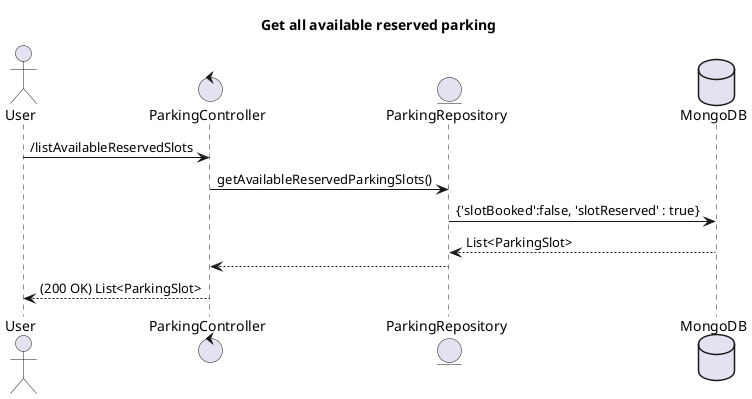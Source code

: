 @startuml
title "Get all available reserved parking"

actor User
control "ParkingController" as Controller
entity ParkingRepository as Dao
database MongoDB as DB

User -> Controller : /listAvailableReservedSlots
Controller -> Dao : getAvailableReservedParkingSlots()
Dao -> DB : {'slotBooked':false, 'slotReserved' : true}
DB --> Dao : List<ParkingSlot>
Dao --> Controller
Controller --> User : (200 OK) List<ParkingSlot>

@enduml